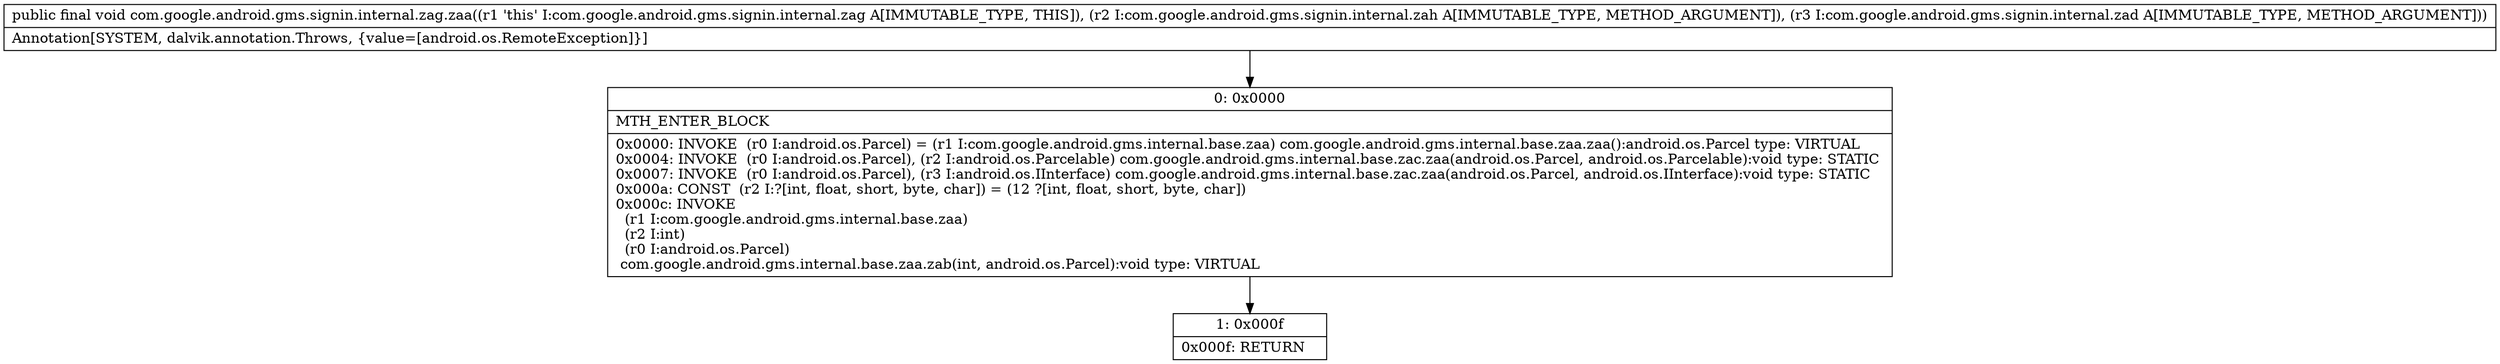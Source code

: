 digraph "CFG forcom.google.android.gms.signin.internal.zag.zaa(Lcom\/google\/android\/gms\/signin\/internal\/zah;Lcom\/google\/android\/gms\/signin\/internal\/zad;)V" {
Node_0 [shape=record,label="{0\:\ 0x0000|MTH_ENTER_BLOCK\l|0x0000: INVOKE  (r0 I:android.os.Parcel) = (r1 I:com.google.android.gms.internal.base.zaa) com.google.android.gms.internal.base.zaa.zaa():android.os.Parcel type: VIRTUAL \l0x0004: INVOKE  (r0 I:android.os.Parcel), (r2 I:android.os.Parcelable) com.google.android.gms.internal.base.zac.zaa(android.os.Parcel, android.os.Parcelable):void type: STATIC \l0x0007: INVOKE  (r0 I:android.os.Parcel), (r3 I:android.os.IInterface) com.google.android.gms.internal.base.zac.zaa(android.os.Parcel, android.os.IInterface):void type: STATIC \l0x000a: CONST  (r2 I:?[int, float, short, byte, char]) = (12 ?[int, float, short, byte, char]) \l0x000c: INVOKE  \l  (r1 I:com.google.android.gms.internal.base.zaa)\l  (r2 I:int)\l  (r0 I:android.os.Parcel)\l com.google.android.gms.internal.base.zaa.zab(int, android.os.Parcel):void type: VIRTUAL \l}"];
Node_1 [shape=record,label="{1\:\ 0x000f|0x000f: RETURN   \l}"];
MethodNode[shape=record,label="{public final void com.google.android.gms.signin.internal.zag.zaa((r1 'this' I:com.google.android.gms.signin.internal.zag A[IMMUTABLE_TYPE, THIS]), (r2 I:com.google.android.gms.signin.internal.zah A[IMMUTABLE_TYPE, METHOD_ARGUMENT]), (r3 I:com.google.android.gms.signin.internal.zad A[IMMUTABLE_TYPE, METHOD_ARGUMENT]))  | Annotation[SYSTEM, dalvik.annotation.Throws, \{value=[android.os.RemoteException]\}]\l}"];
MethodNode -> Node_0;
Node_0 -> Node_1;
}


